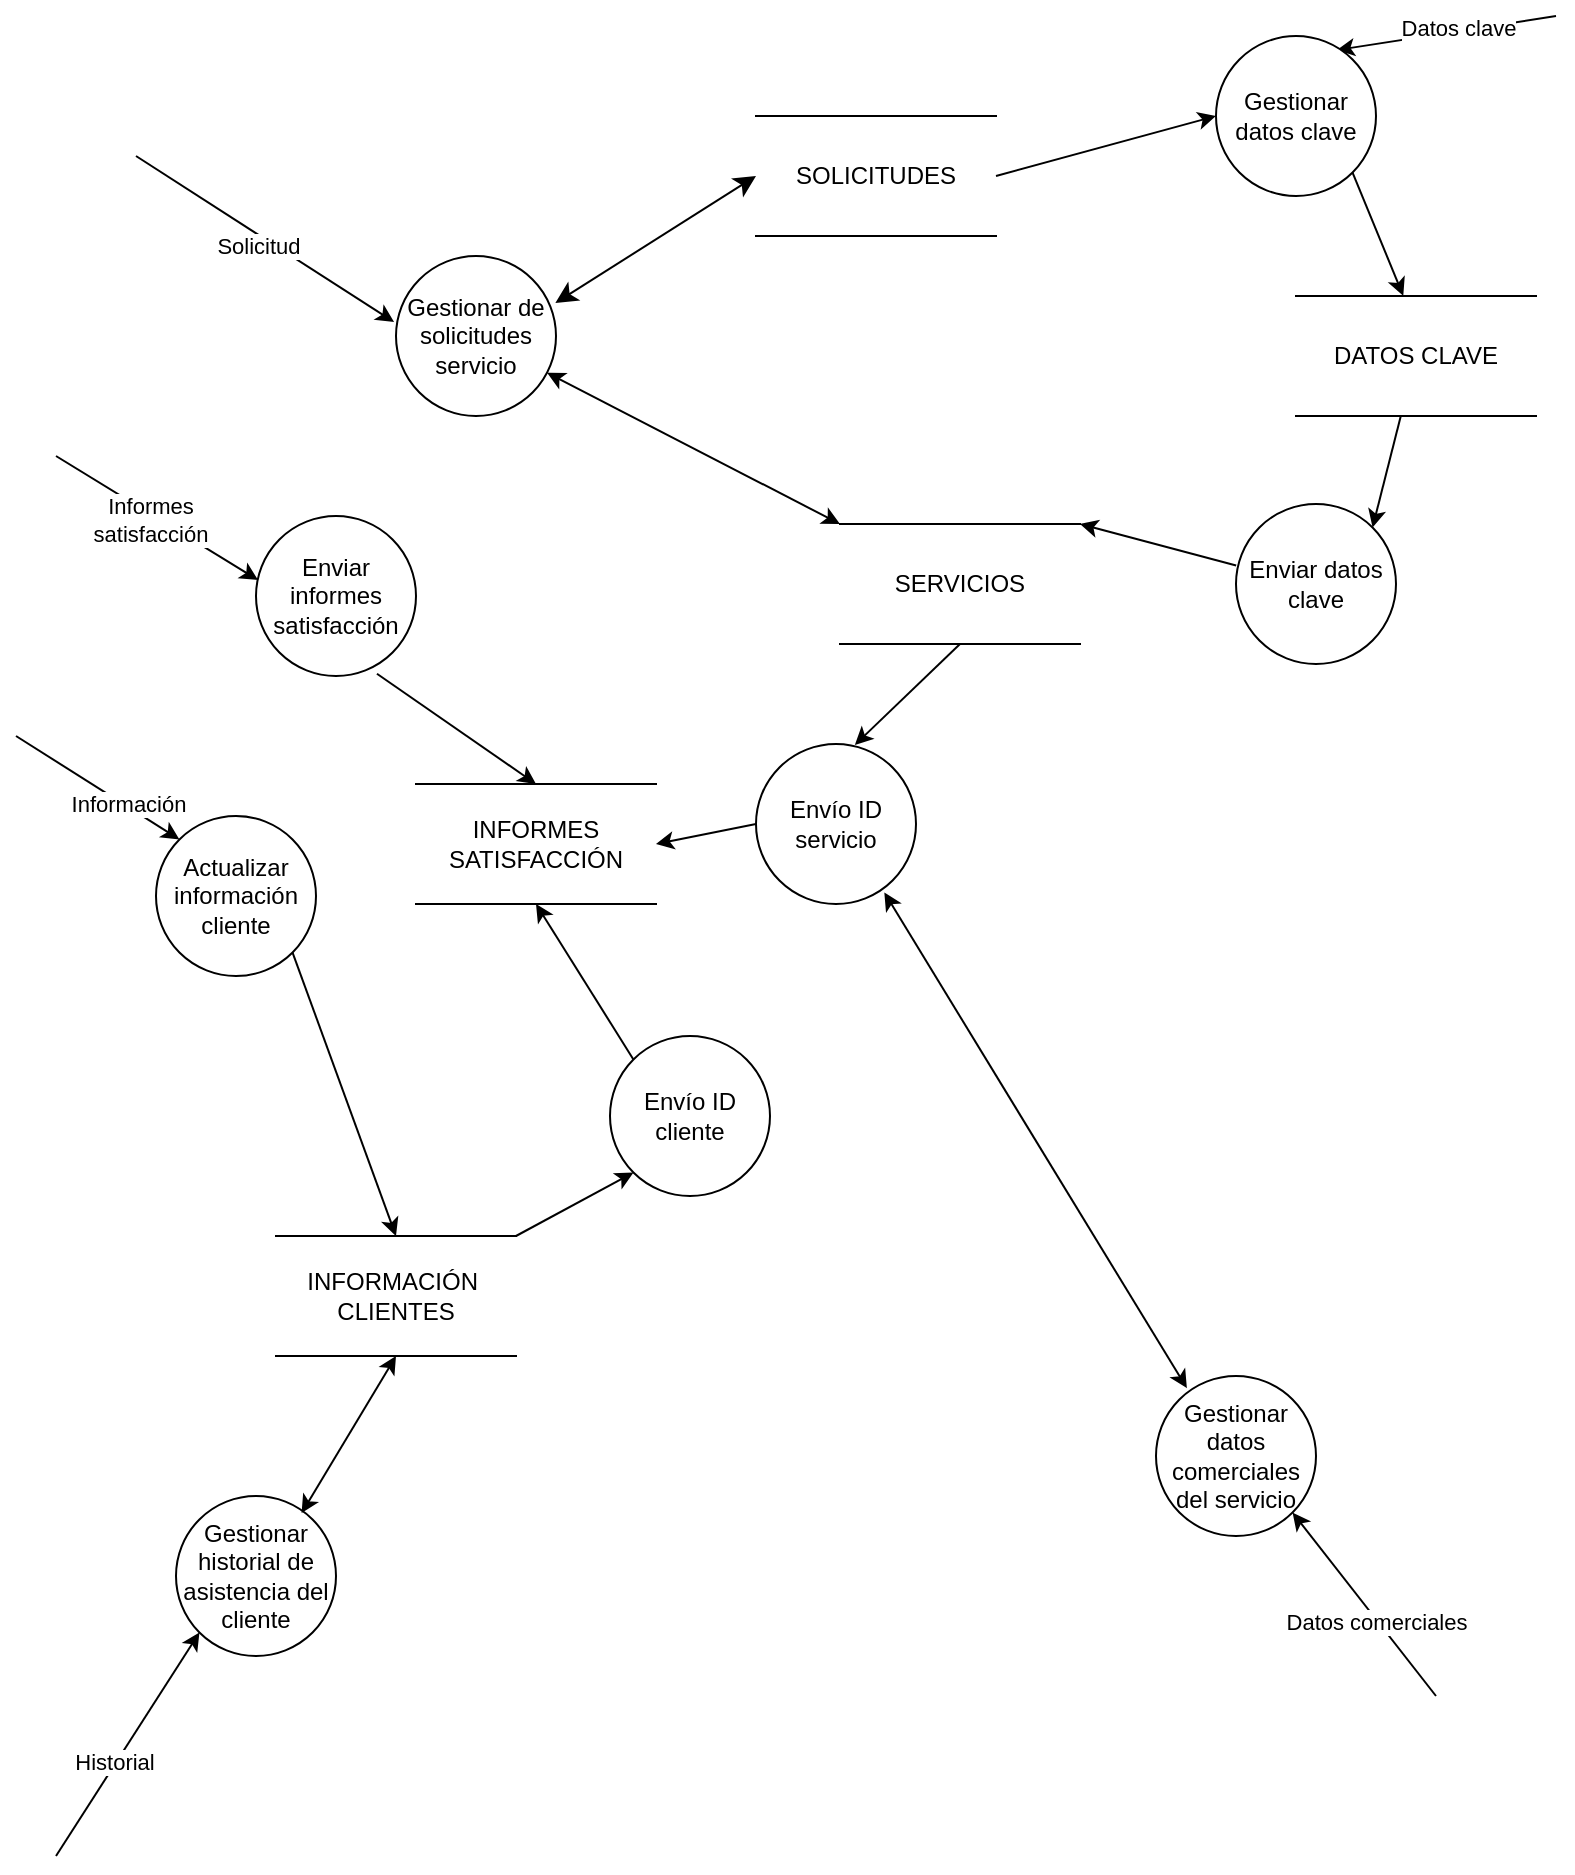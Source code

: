 <mxfile version="24.9.0">
  <diagram name="Página-1" id="YRGYd96hdLRrCePZJ2NX">
    <mxGraphModel dx="1708" dy="751" grid="1" gridSize="10" guides="1" tooltips="1" connect="1" arrows="1" fold="1" page="1" pageScale="1" pageWidth="827" pageHeight="1169" math="0" shadow="0">
      <root>
        <mxCell id="0" />
        <mxCell id="1" parent="0" />
        <mxCell id="0AEurTKILX4ectZ03HKB-2" value="Actualizar información cliente" style="ellipse;whiteSpace=wrap;html=1;aspect=fixed;" parent="1" vertex="1">
          <mxGeometry x="-720" y="460" width="80" height="80" as="geometry" />
        </mxCell>
        <mxCell id="0AEurTKILX4ectZ03HKB-3" value="&lt;div&gt;Gestionar datos comerciales del servicio&lt;br&gt;&lt;/div&gt;" style="ellipse;whiteSpace=wrap;html=1;aspect=fixed;" parent="1" vertex="1">
          <mxGeometry x="-220" y="740" width="80" height="80" as="geometry" />
        </mxCell>
        <mxCell id="0AEurTKILX4ectZ03HKB-5" value="Gestionar de solicitudes servicio" style="ellipse;whiteSpace=wrap;html=1;aspect=fixed;" parent="1" vertex="1">
          <mxGeometry x="-600" y="180" width="80" height="80" as="geometry" />
        </mxCell>
        <mxCell id="0AEurTKILX4ectZ03HKB-6" value="&lt;div&gt;Enviar informes&lt;/div&gt;&lt;div&gt;satisfacción&lt;br&gt;&lt;/div&gt;" style="ellipse;whiteSpace=wrap;html=1;aspect=fixed;" parent="1" vertex="1">
          <mxGeometry x="-670" y="310" width="80" height="80" as="geometry" />
        </mxCell>
        <mxCell id="0AEurTKILX4ectZ03HKB-7" value="DATOS CLAVE" style="shape=partialRectangle;whiteSpace=wrap;html=1;left=0;right=0;fillColor=none;" parent="1" vertex="1">
          <mxGeometry x="-150" y="200" width="120" height="60" as="geometry" />
        </mxCell>
        <mxCell id="0AEurTKILX4ectZ03HKB-8" value="INFORMACIÓN&amp;nbsp; CLIENTES" style="shape=partialRectangle;whiteSpace=wrap;html=1;left=0;right=0;fillColor=none;" parent="1" vertex="1">
          <mxGeometry x="-660" y="670" width="120" height="60" as="geometry" />
        </mxCell>
        <mxCell id="0AEurTKILX4ectZ03HKB-9" value="SOLICITUDES" style="shape=partialRectangle;whiteSpace=wrap;html=1;left=0;right=0;fillColor=none;" parent="1" vertex="1">
          <mxGeometry x="-420" y="110" width="120" height="60" as="geometry" />
        </mxCell>
        <mxCell id="0AEurTKILX4ectZ03HKB-11" value="" style="endArrow=classic;html=1;rounded=0;entryX=0;entryY=0;entryDx=0;entryDy=0;" parent="1" target="0AEurTKILX4ectZ03HKB-2" edge="1">
          <mxGeometry width="50" height="50" relative="1" as="geometry">
            <mxPoint x="-790" y="420" as="sourcePoint" />
            <mxPoint x="-508" y="624" as="targetPoint" />
          </mxGeometry>
        </mxCell>
        <mxCell id="0AEurTKILX4ectZ03HKB-12" value="Información" style="edgeLabel;html=1;align=center;verticalAlign=middle;resizable=0;points=[];" parent="0AEurTKILX4ectZ03HKB-11" vertex="1" connectable="0">
          <mxGeometry x="0.358" y="1" relative="1" as="geometry">
            <mxPoint as="offset" />
          </mxGeometry>
        </mxCell>
        <mxCell id="0AEurTKILX4ectZ03HKB-13" value="" style="endArrow=classic;html=1;rounded=0;exitX=1;exitY=1;exitDx=0;exitDy=0;entryX=0.5;entryY=0;entryDx=0;entryDy=0;" parent="1" source="0AEurTKILX4ectZ03HKB-2" target="0AEurTKILX4ectZ03HKB-8" edge="1">
          <mxGeometry width="50" height="50" relative="1" as="geometry">
            <mxPoint x="-238" y="664" as="sourcePoint" />
            <mxPoint x="-188" y="614" as="targetPoint" />
          </mxGeometry>
        </mxCell>
        <mxCell id="GHR4kZ57UZfbafITTCkA-2" value="" style="endArrow=classic;html=1;rounded=0;entryX=-0.012;entryY=0.413;entryDx=0;entryDy=0;entryPerimeter=0;" parent="1" target="0AEurTKILX4ectZ03HKB-5" edge="1">
          <mxGeometry width="50" height="50" relative="1" as="geometry">
            <mxPoint x="-730" y="130" as="sourcePoint" />
            <mxPoint x="-506" y="196" as="targetPoint" />
          </mxGeometry>
        </mxCell>
        <mxCell id="GHR4kZ57UZfbafITTCkA-3" value="Solicitud" style="edgeLabel;html=1;align=center;verticalAlign=middle;resizable=0;points=[];" parent="GHR4kZ57UZfbafITTCkA-2" vertex="1" connectable="0">
          <mxGeometry x="0.358" y="1" relative="1" as="geometry">
            <mxPoint x="-27" y="-11" as="offset" />
          </mxGeometry>
        </mxCell>
        <mxCell id="GHR4kZ57UZfbafITTCkA-6" value="SERVICIOS" style="shape=partialRectangle;whiteSpace=wrap;html=1;left=0;right=0;fillColor=none;" parent="1" vertex="1">
          <mxGeometry x="-378" y="314" width="120" height="60" as="geometry" />
        </mxCell>
        <mxCell id="GHR4kZ57UZfbafITTCkA-8" value="" style="endArrow=classic;html=1;rounded=0;exitX=0.756;exitY=0.986;exitDx=0;exitDy=0;exitPerimeter=0;entryX=0.5;entryY=0;entryDx=0;entryDy=0;" parent="1" source="0AEurTKILX4ectZ03HKB-6" target="uzknCaxqNSEOnoTHnnZg-13" edge="1">
          <mxGeometry width="50" height="50" relative="1" as="geometry">
            <mxPoint x="-278" y="1164" as="sourcePoint" />
            <mxPoint x="-448" y="424" as="targetPoint" />
          </mxGeometry>
        </mxCell>
        <mxCell id="GHR4kZ57UZfbafITTCkA-9" value="" style="endArrow=classic;html=1;rounded=0;entryX=0.013;entryY=0.4;entryDx=0;entryDy=0;entryPerimeter=0;" parent="1" target="0AEurTKILX4ectZ03HKB-6" edge="1">
          <mxGeometry width="50" height="50" relative="1" as="geometry">
            <mxPoint x="-770" y="280" as="sourcePoint" />
            <mxPoint x="-328" y="1014" as="targetPoint" />
          </mxGeometry>
        </mxCell>
        <mxCell id="GHR4kZ57UZfbafITTCkA-10" value="&lt;div&gt;Informes&lt;/div&gt;&lt;div&gt;satisfacción&lt;br&gt;&lt;/div&gt;" style="edgeLabel;html=1;align=center;verticalAlign=middle;resizable=0;points=[];" parent="GHR4kZ57UZfbafITTCkA-9" vertex="1" connectable="0">
          <mxGeometry x="-0.049" y="-3" relative="1" as="geometry">
            <mxPoint as="offset" />
          </mxGeometry>
        </mxCell>
        <mxCell id="GHR4kZ57UZfbafITTCkA-11" value="" style="endArrow=classic;html=1;rounded=0;entryX=0.754;entryY=0.088;entryDx=0;entryDy=0;entryPerimeter=0;" parent="1" target="GHR4kZ57UZfbafITTCkA-13" edge="1">
          <mxGeometry width="50" height="50" relative="1" as="geometry">
            <mxPoint x="-20" y="60" as="sourcePoint" />
            <mxPoint x="122.004" y="185.716" as="targetPoint" />
          </mxGeometry>
        </mxCell>
        <mxCell id="GHR4kZ57UZfbafITTCkA-12" value="Datos clave" style="edgeLabel;html=1;align=center;verticalAlign=middle;resizable=0;points=[];" parent="GHR4kZ57UZfbafITTCkA-11" vertex="1" connectable="0">
          <mxGeometry x="-0.016" y="-2" relative="1" as="geometry">
            <mxPoint x="5" y="-1" as="offset" />
          </mxGeometry>
        </mxCell>
        <mxCell id="GHR4kZ57UZfbafITTCkA-13" value="Gestionar datos clave" style="ellipse;whiteSpace=wrap;html=1;aspect=fixed;" parent="1" vertex="1">
          <mxGeometry x="-190" y="70" width="80" height="80" as="geometry" />
        </mxCell>
        <mxCell id="GHR4kZ57UZfbafITTCkA-16" value="Gestionar historial de asistencia del cliente" style="ellipse;whiteSpace=wrap;html=1;aspect=fixed;" parent="1" vertex="1">
          <mxGeometry x="-710" y="800" width="80" height="80" as="geometry" />
        </mxCell>
        <mxCell id="GHR4kZ57UZfbafITTCkA-17" value="" style="endArrow=classic;startArrow=classic;html=1;rounded=0;entryX=0.5;entryY=1;entryDx=0;entryDy=0;exitX=0.785;exitY=0.107;exitDx=0;exitDy=0;exitPerimeter=0;" parent="1" source="GHR4kZ57UZfbafITTCkA-16" target="0AEurTKILX4ectZ03HKB-8" edge="1">
          <mxGeometry width="50" height="50" relative="1" as="geometry">
            <mxPoint x="-258" y="924" as="sourcePoint" />
            <mxPoint x="-208" y="874" as="targetPoint" />
          </mxGeometry>
        </mxCell>
        <mxCell id="GHR4kZ57UZfbafITTCkA-18" value="" style="endArrow=classic;html=1;rounded=0;entryX=0;entryY=1;entryDx=0;entryDy=0;" parent="1" target="GHR4kZ57UZfbafITTCkA-16" edge="1">
          <mxGeometry width="50" height="50" relative="1" as="geometry">
            <mxPoint x="-770" y="980" as="sourcePoint" />
            <mxPoint x="-393" y="1094" as="targetPoint" />
          </mxGeometry>
        </mxCell>
        <mxCell id="GHR4kZ57UZfbafITTCkA-19" value="Historial" style="edgeLabel;html=1;align=center;verticalAlign=middle;resizable=0;points=[];" parent="GHR4kZ57UZfbafITTCkA-18" vertex="1" connectable="0">
          <mxGeometry x="-0.168" y="1" relative="1" as="geometry">
            <mxPoint as="offset" />
          </mxGeometry>
        </mxCell>
        <mxCell id="GHR4kZ57UZfbafITTCkA-21" value="" style="endArrow=classic;html=1;rounded=0;entryX=1;entryY=1;entryDx=0;entryDy=0;" parent="1" target="0AEurTKILX4ectZ03HKB-3" edge="1">
          <mxGeometry width="50" height="50" relative="1" as="geometry">
            <mxPoint x="-80" y="900" as="sourcePoint" />
            <mxPoint x="34" y="714" as="targetPoint" />
          </mxGeometry>
        </mxCell>
        <mxCell id="GHR4kZ57UZfbafITTCkA-22" value="Datos comerciales" style="edgeLabel;html=1;align=center;verticalAlign=middle;resizable=0;points=[];" parent="GHR4kZ57UZfbafITTCkA-21" vertex="1" connectable="0">
          <mxGeometry x="-0.168" y="1" relative="1" as="geometry">
            <mxPoint as="offset" />
          </mxGeometry>
        </mxCell>
        <mxCell id="GHR4kZ57UZfbafITTCkA-24" value="Enviar datos clave" style="ellipse;whiteSpace=wrap;html=1;aspect=fixed;" parent="1" vertex="1">
          <mxGeometry x="-180" y="304" width="80" height="80" as="geometry" />
        </mxCell>
        <mxCell id="GHR4kZ57UZfbafITTCkA-26" value="" style="endArrow=classic;html=1;rounded=0;entryX=0.447;entryY=-0.001;entryDx=0;entryDy=0;exitX=1;exitY=1;exitDx=0;exitDy=0;entryPerimeter=0;" parent="1" source="GHR4kZ57UZfbafITTCkA-13" target="0AEurTKILX4ectZ03HKB-7" edge="1">
          <mxGeometry width="50" height="50" relative="1" as="geometry">
            <mxPoint x="132" y="114" as="sourcePoint" />
            <mxPoint x="62" y="161" as="targetPoint" />
          </mxGeometry>
        </mxCell>
        <mxCell id="uzknCaxqNSEOnoTHnnZg-4" value="" style="endArrow=classic;html=1;rounded=0;entryX=1;entryY=0;entryDx=0;entryDy=0;" parent="1" source="0AEurTKILX4ectZ03HKB-7" target="GHR4kZ57UZfbafITTCkA-24" edge="1">
          <mxGeometry width="50" height="50" relative="1" as="geometry">
            <mxPoint x="-208" y="604" as="sourcePoint" />
            <mxPoint x="-158" y="554" as="targetPoint" />
          </mxGeometry>
        </mxCell>
        <mxCell id="uzknCaxqNSEOnoTHnnZg-6" value="" style="endArrow=classic;html=1;rounded=0;entryX=1;entryY=0;entryDx=0;entryDy=0;exitX=0.001;exitY=0.384;exitDx=0;exitDy=0;exitPerimeter=0;" parent="1" source="GHR4kZ57UZfbafITTCkA-24" target="GHR4kZ57UZfbafITTCkA-6" edge="1">
          <mxGeometry width="50" height="50" relative="1" as="geometry">
            <mxPoint x="-30" y="344" as="sourcePoint" />
            <mxPoint x="-60" y="386" as="targetPoint" />
          </mxGeometry>
        </mxCell>
        <mxCell id="uzknCaxqNSEOnoTHnnZg-9" value="" style="endArrow=classic;html=1;rounded=0;entryX=0;entryY=0.5;entryDx=0;entryDy=0;exitX=1;exitY=0.5;exitDx=0;exitDy=0;" parent="1" source="0AEurTKILX4ectZ03HKB-9" target="GHR4kZ57UZfbafITTCkA-13" edge="1">
          <mxGeometry width="50" height="50" relative="1" as="geometry">
            <mxPoint x="-298" y="374" as="sourcePoint" />
            <mxPoint x="-248" y="324" as="targetPoint" />
          </mxGeometry>
        </mxCell>
        <mxCell id="uzknCaxqNSEOnoTHnnZg-13" value="INFORMES SATISFACCIÓN" style="shape=partialRectangle;whiteSpace=wrap;html=1;left=0;right=0;fillColor=none;" parent="1" vertex="1">
          <mxGeometry x="-590" y="444" width="120" height="60" as="geometry" />
        </mxCell>
        <mxCell id="uzknCaxqNSEOnoTHnnZg-14" value="Envío ID cliente" style="ellipse;whiteSpace=wrap;html=1;aspect=fixed;" parent="1" vertex="1">
          <mxGeometry x="-493" y="570" width="80" height="80" as="geometry" />
        </mxCell>
        <mxCell id="uzknCaxqNSEOnoTHnnZg-15" value="" style="endArrow=classic;html=1;rounded=0;exitX=1;exitY=0;exitDx=0;exitDy=0;entryX=0;entryY=1;entryDx=0;entryDy=0;" parent="1" source="0AEurTKILX4ectZ03HKB-8" target="uzknCaxqNSEOnoTHnnZg-14" edge="1">
          <mxGeometry width="50" height="50" relative="1" as="geometry">
            <mxPoint x="-448" y="614" as="sourcePoint" />
            <mxPoint x="-398" y="564" as="targetPoint" />
          </mxGeometry>
        </mxCell>
        <mxCell id="uzknCaxqNSEOnoTHnnZg-17" value="Envío ID servicio" style="ellipse;whiteSpace=wrap;html=1;aspect=fixed;rotation=0;" parent="1" vertex="1">
          <mxGeometry x="-420" y="424" width="80" height="80" as="geometry" />
        </mxCell>
        <mxCell id="uzknCaxqNSEOnoTHnnZg-18" value="" style="endArrow=classic;html=1;rounded=0;exitX=0.5;exitY=1;exitDx=0;exitDy=0;entryX=0.618;entryY=0.006;entryDx=0;entryDy=0;entryPerimeter=0;" parent="1" source="GHR4kZ57UZfbafITTCkA-6" target="uzknCaxqNSEOnoTHnnZg-17" edge="1">
          <mxGeometry width="50" height="50" relative="1" as="geometry">
            <mxPoint x="-218" y="564" as="sourcePoint" />
            <mxPoint x="-168" y="514" as="targetPoint" />
          </mxGeometry>
        </mxCell>
        <mxCell id="uzknCaxqNSEOnoTHnnZg-20" value="" style="endArrow=classic;html=1;rounded=0;exitX=0;exitY=0.5;exitDx=0;exitDy=0;entryX=1;entryY=0.5;entryDx=0;entryDy=0;" parent="1" source="uzknCaxqNSEOnoTHnnZg-17" target="uzknCaxqNSEOnoTHnnZg-13" edge="1">
          <mxGeometry width="50" height="50" relative="1" as="geometry">
            <mxPoint x="-288" y="444" as="sourcePoint" />
            <mxPoint x="-320" y="486" as="targetPoint" />
          </mxGeometry>
        </mxCell>
        <mxCell id="uzknCaxqNSEOnoTHnnZg-21" value="" style="endArrow=classic;html=1;rounded=0;exitX=0;exitY=0;exitDx=0;exitDy=0;entryX=0.5;entryY=1;entryDx=0;entryDy=0;" parent="1" source="uzknCaxqNSEOnoTHnnZg-14" target="uzknCaxqNSEOnoTHnnZg-13" edge="1">
          <mxGeometry width="50" height="50" relative="1" as="geometry">
            <mxPoint x="-278" y="584" as="sourcePoint" />
            <mxPoint x="-228" y="534" as="targetPoint" />
          </mxGeometry>
        </mxCell>
        <mxCell id="uzknCaxqNSEOnoTHnnZg-27" value="" style="endArrow=classic;startArrow=classic;html=1;rounded=0;entryX=0;entryY=0;entryDx=0;entryDy=0;" parent="1" source="0AEurTKILX4ectZ03HKB-5" target="GHR4kZ57UZfbafITTCkA-6" edge="1">
          <mxGeometry width="50" height="50" relative="1" as="geometry">
            <mxPoint x="-510" y="310" as="sourcePoint" />
            <mxPoint x="-460" y="260" as="targetPoint" />
          </mxGeometry>
        </mxCell>
        <mxCell id="uzknCaxqNSEOnoTHnnZg-28" value="" style="endArrow=classic;startArrow=classic;html=1;rounded=0;entryX=0.802;entryY=0.928;entryDx=0;entryDy=0;entryPerimeter=0;exitX=0.193;exitY=0.076;exitDx=0;exitDy=0;exitPerimeter=0;" parent="1" source="0AEurTKILX4ectZ03HKB-3" target="uzknCaxqNSEOnoTHnnZg-17" edge="1">
          <mxGeometry width="50" height="50" relative="1" as="geometry">
            <mxPoint x="-210" y="690" as="sourcePoint" />
            <mxPoint x="-160" y="640" as="targetPoint" />
          </mxGeometry>
        </mxCell>
        <mxCell id="f6_ZnDNYgZvdrq6mUahe-1" value="" style="endArrow=classic;startArrow=classic;html=1;rounded=0;fontSize=12;startSize=8;endSize=8;curved=1;entryX=0;entryY=0.5;entryDx=0;entryDy=0;exitX=0.996;exitY=0.294;exitDx=0;exitDy=0;exitPerimeter=0;" edge="1" parent="1" source="0AEurTKILX4ectZ03HKB-5" target="0AEurTKILX4ectZ03HKB-9">
          <mxGeometry width="50" height="50" relative="1" as="geometry">
            <mxPoint x="-350" y="390" as="sourcePoint" />
            <mxPoint x="-300" y="340" as="targetPoint" />
          </mxGeometry>
        </mxCell>
      </root>
    </mxGraphModel>
  </diagram>
</mxfile>
